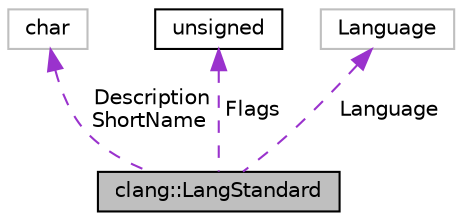 digraph "clang::LangStandard"
{
 // LATEX_PDF_SIZE
  bgcolor="transparent";
  edge [fontname="Helvetica",fontsize="10",labelfontname="Helvetica",labelfontsize="10"];
  node [fontname="Helvetica",fontsize="10",shape=record];
  Node1 [label="clang::LangStandard",height=0.2,width=0.4,color="black", fillcolor="grey75", style="filled", fontcolor="black",tooltip="LangStandard - Information about the properties of a particular language standard."];
  Node2 -> Node1 [dir="back",color="darkorchid3",fontsize="10",style="dashed",label=" Description\nShortName" ,fontname="Helvetica"];
  Node2 [label="char",height=0.2,width=0.4,color="grey75",tooltip=" "];
  Node3 -> Node1 [dir="back",color="darkorchid3",fontsize="10",style="dashed",label=" Flags" ,fontname="Helvetica"];
  Node3 [label="unsigned",height=0.2,width=0.4,color="black",URL="$classunsigned.html",tooltip=" "];
  Node4 -> Node1 [dir="back",color="darkorchid3",fontsize="10",style="dashed",label=" Language" ,fontname="Helvetica"];
  Node4 [label="Language",height=0.2,width=0.4,color="grey75",tooltip=" "];
}
